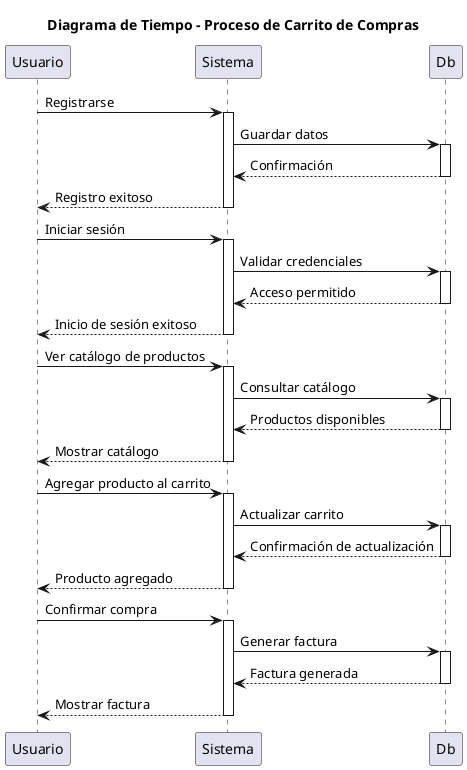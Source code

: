 @startuml
    title Diagrama de Tiempo - Proceso de Carrito de Compras

    participant Usuario
    participant Sistema
    participant Db

    Usuario -> Sistema : Registrarse
    activate Sistema
    Sistema -> Db : Guardar datos
    activate Db
    Db --> Sistema : Confirmación
    deactivate Db
    Sistema --> Usuario : Registro exitoso
    deactivate Sistema

    Usuario -> Sistema : Iniciar sesión
    activate Sistema
    Sistema -> Db : Validar credenciales
    activate Db
    Db --> Sistema : Acceso permitido
    deactivate Db
    Sistema --> Usuario : Inicio de sesión exitoso
    deactivate Sistema

    Usuario -> Sistema : Ver catálogo de productos
    activate Sistema
    Sistema -> Db : Consultar catálogo
    activate Db
    Db --> Sistema : Productos disponibles
    deactivate Db
    Sistema --> Usuario : Mostrar catálogo
    deactivate Sistema

    Usuario -> Sistema : Agregar producto al carrito
    activate Sistema
    Sistema -> Db : Actualizar carrito
    activate Db
    Db --> Sistema : Confirmación de actualización
    deactivate Db
    Sistema --> Usuario : Producto agregado
    deactivate Sistema

    Usuario -> Sistema : Confirmar compra
    activate Sistema
    Sistema -> Db : Generar factura
    activate Db
    Db --> Sistema : Factura generada
    deactivate Db
    Sistema --> Usuario : Mostrar factura
    deactivate Sistema
@enduml